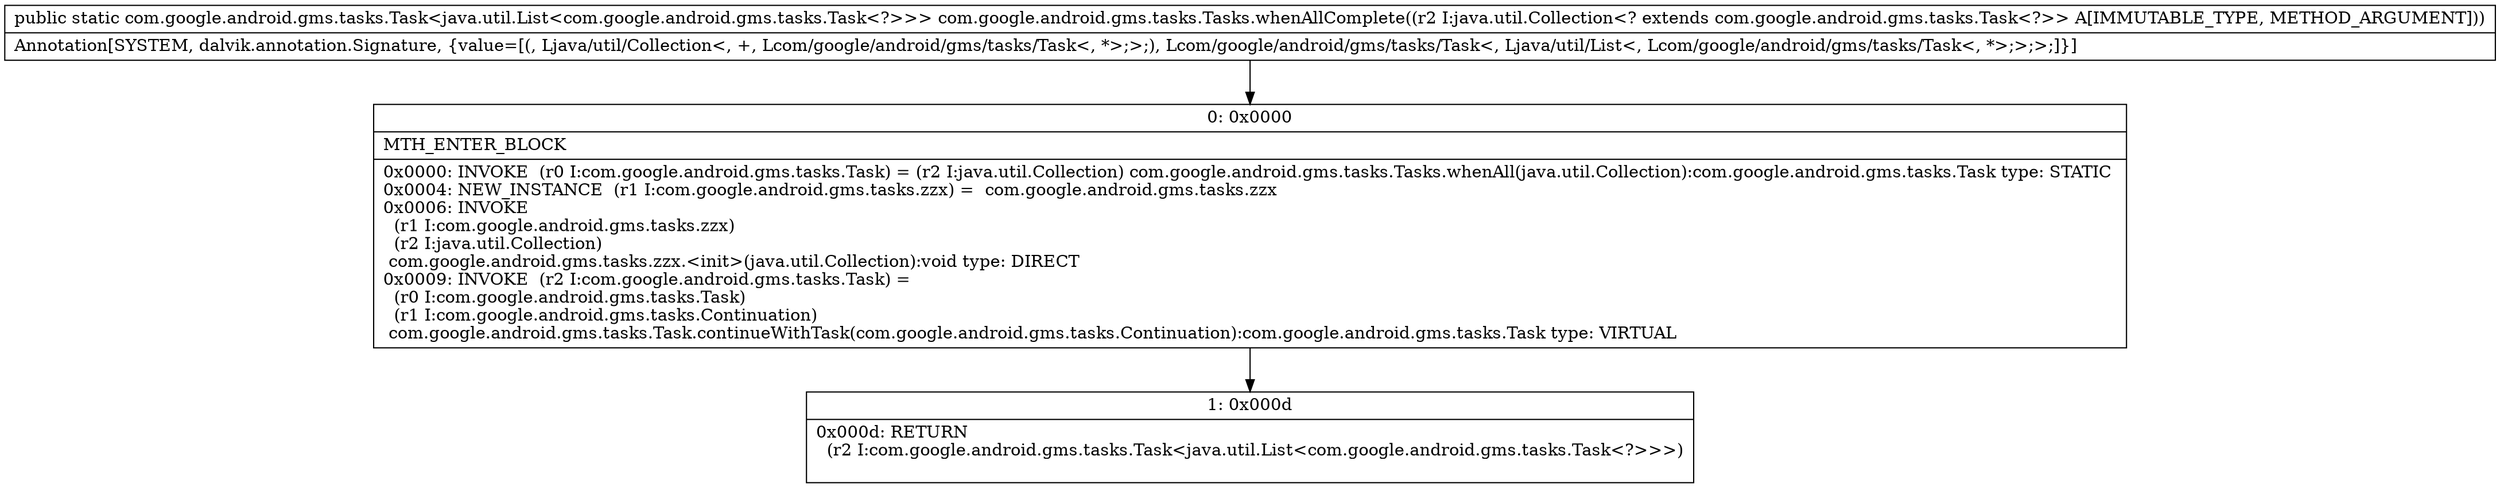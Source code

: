digraph "CFG forcom.google.android.gms.tasks.Tasks.whenAllComplete(Ljava\/util\/Collection;)Lcom\/google\/android\/gms\/tasks\/Task;" {
Node_0 [shape=record,label="{0\:\ 0x0000|MTH_ENTER_BLOCK\l|0x0000: INVOKE  (r0 I:com.google.android.gms.tasks.Task) = (r2 I:java.util.Collection) com.google.android.gms.tasks.Tasks.whenAll(java.util.Collection):com.google.android.gms.tasks.Task type: STATIC \l0x0004: NEW_INSTANCE  (r1 I:com.google.android.gms.tasks.zzx) =  com.google.android.gms.tasks.zzx \l0x0006: INVOKE  \l  (r1 I:com.google.android.gms.tasks.zzx)\l  (r2 I:java.util.Collection)\l com.google.android.gms.tasks.zzx.\<init\>(java.util.Collection):void type: DIRECT \l0x0009: INVOKE  (r2 I:com.google.android.gms.tasks.Task) = \l  (r0 I:com.google.android.gms.tasks.Task)\l  (r1 I:com.google.android.gms.tasks.Continuation)\l com.google.android.gms.tasks.Task.continueWithTask(com.google.android.gms.tasks.Continuation):com.google.android.gms.tasks.Task type: VIRTUAL \l}"];
Node_1 [shape=record,label="{1\:\ 0x000d|0x000d: RETURN  \l  (r2 I:com.google.android.gms.tasks.Task\<java.util.List\<com.google.android.gms.tasks.Task\<?\>\>\>)\l \l}"];
MethodNode[shape=record,label="{public static com.google.android.gms.tasks.Task\<java.util.List\<com.google.android.gms.tasks.Task\<?\>\>\> com.google.android.gms.tasks.Tasks.whenAllComplete((r2 I:java.util.Collection\<? extends com.google.android.gms.tasks.Task\<?\>\> A[IMMUTABLE_TYPE, METHOD_ARGUMENT]))  | Annotation[SYSTEM, dalvik.annotation.Signature, \{value=[(, Ljava\/util\/Collection\<, +, Lcom\/google\/android\/gms\/tasks\/Task\<, *\>;\>;), Lcom\/google\/android\/gms\/tasks\/Task\<, Ljava\/util\/List\<, Lcom\/google\/android\/gms\/tasks\/Task\<, *\>;\>;\>;]\}]\l}"];
MethodNode -> Node_0;
Node_0 -> Node_1;
}

